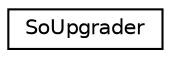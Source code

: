 digraph "Graphical Class Hierarchy"
{
 // LATEX_PDF_SIZE
  edge [fontname="Helvetica",fontsize="10",labelfontname="Helvetica",labelfontsize="10"];
  node [fontname="Helvetica",fontsize="10",shape=record];
  rankdir="LR";
  Node0 [label="SoUpgrader",height=0.2,width=0.4,color="black", fillcolor="white", style="filled",URL="$classSoUpgrader.html",tooltip="The SoUpgrader class is used to support Inventor files with version < 2.1."];
}
